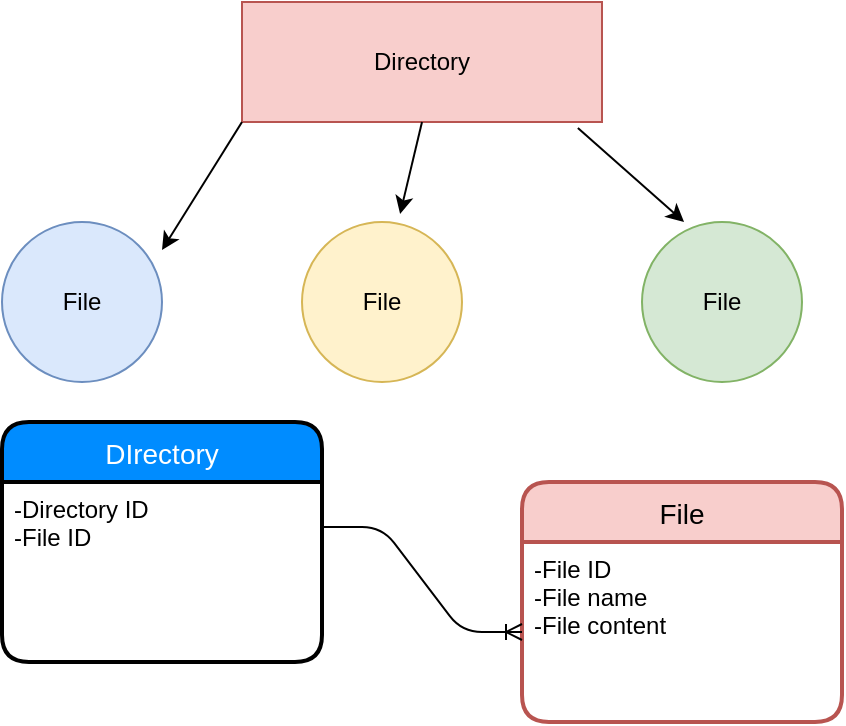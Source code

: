 <mxfile version="11.0.0" type="github"><diagram id="mo9axi1XUniSulKIeD9p" name="Page-1"><mxGraphModel dx="774" dy="365" grid="1" gridSize="10" guides="1" tooltips="1" connect="1" arrows="1" fold="1" page="1" pageScale="1" pageWidth="850" pageHeight="1100" math="0" shadow="0"><root><mxCell id="0"/><mxCell id="1" parent="0"/><mxCell id="3LPPx7BbolGs3quoFFqt-1" value="Directory" style="rounded=0;whiteSpace=wrap;html=1;fillColor=#f8cecc;strokeColor=#b85450;" vertex="1" parent="1"><mxGeometry x="230" y="10" width="180" height="60" as="geometry"/></mxCell><mxCell id="3LPPx7BbolGs3quoFFqt-2" value="File" style="ellipse;whiteSpace=wrap;html=1;aspect=fixed;fillColor=#dae8fc;strokeColor=#6c8ebf;" vertex="1" parent="1"><mxGeometry x="110" y="120" width="80" height="80" as="geometry"/></mxCell><mxCell id="3LPPx7BbolGs3quoFFqt-3" value="File" style="ellipse;whiteSpace=wrap;html=1;aspect=fixed;fillColor=#fff2cc;strokeColor=#d6b656;" vertex="1" parent="1"><mxGeometry x="260" y="120" width="80" height="80" as="geometry"/></mxCell><mxCell id="3LPPx7BbolGs3quoFFqt-4" value="File" style="ellipse;whiteSpace=wrap;html=1;aspect=fixed;fillColor=#d5e8d4;strokeColor=#82b366;" vertex="1" parent="1"><mxGeometry x="430" y="120" width="80" height="80" as="geometry"/></mxCell><mxCell id="3LPPx7BbolGs3quoFFqt-5" value="" style="endArrow=classic;html=1;" edge="1" parent="1"><mxGeometry width="50" height="50" relative="1" as="geometry"><mxPoint x="230" y="70" as="sourcePoint"/><mxPoint x="190" y="134" as="targetPoint"/></mxGeometry></mxCell><mxCell id="3LPPx7BbolGs3quoFFqt-6" value="" style="endArrow=classic;html=1;exitX=0.5;exitY=1;exitDx=0;exitDy=0;entryX=0.613;entryY=-0.05;entryDx=0;entryDy=0;entryPerimeter=0;" edge="1" parent="1" source="3LPPx7BbolGs3quoFFqt-1" target="3LPPx7BbolGs3quoFFqt-3"><mxGeometry width="50" height="50" relative="1" as="geometry"><mxPoint x="240" y="80" as="sourcePoint"/><mxPoint x="200" y="144" as="targetPoint"/></mxGeometry></mxCell><mxCell id="3LPPx7BbolGs3quoFFqt-7" value="" style="endArrow=classic;html=1;exitX=0.933;exitY=1.05;exitDx=0;exitDy=0;exitPerimeter=0;entryX=0.263;entryY=0;entryDx=0;entryDy=0;entryPerimeter=0;" edge="1" parent="1" source="3LPPx7BbolGs3quoFFqt-1" target="3LPPx7BbolGs3quoFFqt-4"><mxGeometry width="50" height="50" relative="1" as="geometry"><mxPoint x="250" y="90" as="sourcePoint"/><mxPoint x="210" y="154" as="targetPoint"/></mxGeometry></mxCell><mxCell id="3LPPx7BbolGs3quoFFqt-8" value="DIrectory" style="swimlane;childLayout=stackLayout;horizontal=1;startSize=30;horizontalStack=0;fillColor=#008cff;fontColor=#FFFFFF;rounded=1;fontSize=14;fontStyle=0;strokeWidth=2;resizeParent=0;resizeLast=1;shadow=0;dashed=0;align=center;" vertex="1" parent="1"><mxGeometry x="110" y="220" width="160" height="120" as="geometry"/></mxCell><mxCell id="3LPPx7BbolGs3quoFFqt-9" value="-Directory ID&#10;-File ID&#10;" style="align=left;strokeColor=none;fillColor=none;spacingLeft=4;fontSize=12;verticalAlign=top;resizable=0;rotatable=0;part=1;" vertex="1" parent="3LPPx7BbolGs3quoFFqt-8"><mxGeometry y="30" width="160" height="90" as="geometry"/></mxCell><mxCell id="3LPPx7BbolGs3quoFFqt-10" value="File" style="swimlane;childLayout=stackLayout;horizontal=1;startSize=30;horizontalStack=0;fillColor=#f8cecc;rounded=1;fontSize=14;fontStyle=0;strokeWidth=2;resizeParent=0;resizeLast=1;shadow=0;dashed=0;align=center;strokeColor=#b85450;" vertex="1" parent="1"><mxGeometry x="370" y="250" width="160" height="120" as="geometry"/></mxCell><mxCell id="3LPPx7BbolGs3quoFFqt-11" value="-File ID&#10;-File name&#10;-File content" style="align=left;strokeColor=none;fillColor=none;spacingLeft=4;fontSize=12;verticalAlign=top;resizable=0;rotatable=0;part=1;" vertex="1" parent="3LPPx7BbolGs3quoFFqt-10"><mxGeometry y="30" width="160" height="90" as="geometry"/></mxCell><mxCell id="3LPPx7BbolGs3quoFFqt-12" value="" style="edgeStyle=entityRelationEdgeStyle;fontSize=12;html=1;endArrow=ERoneToMany;exitX=1;exitY=0.25;exitDx=0;exitDy=0;entryX=0;entryY=0.5;entryDx=0;entryDy=0;" edge="1" parent="1" source="3LPPx7BbolGs3quoFFqt-9" target="3LPPx7BbolGs3quoFFqt-11"><mxGeometry width="100" height="100" relative="1" as="geometry"><mxPoint x="110" y="490" as="sourcePoint"/><mxPoint x="210" y="390" as="targetPoint"/></mxGeometry></mxCell></root></mxGraphModel></diagram></mxfile>